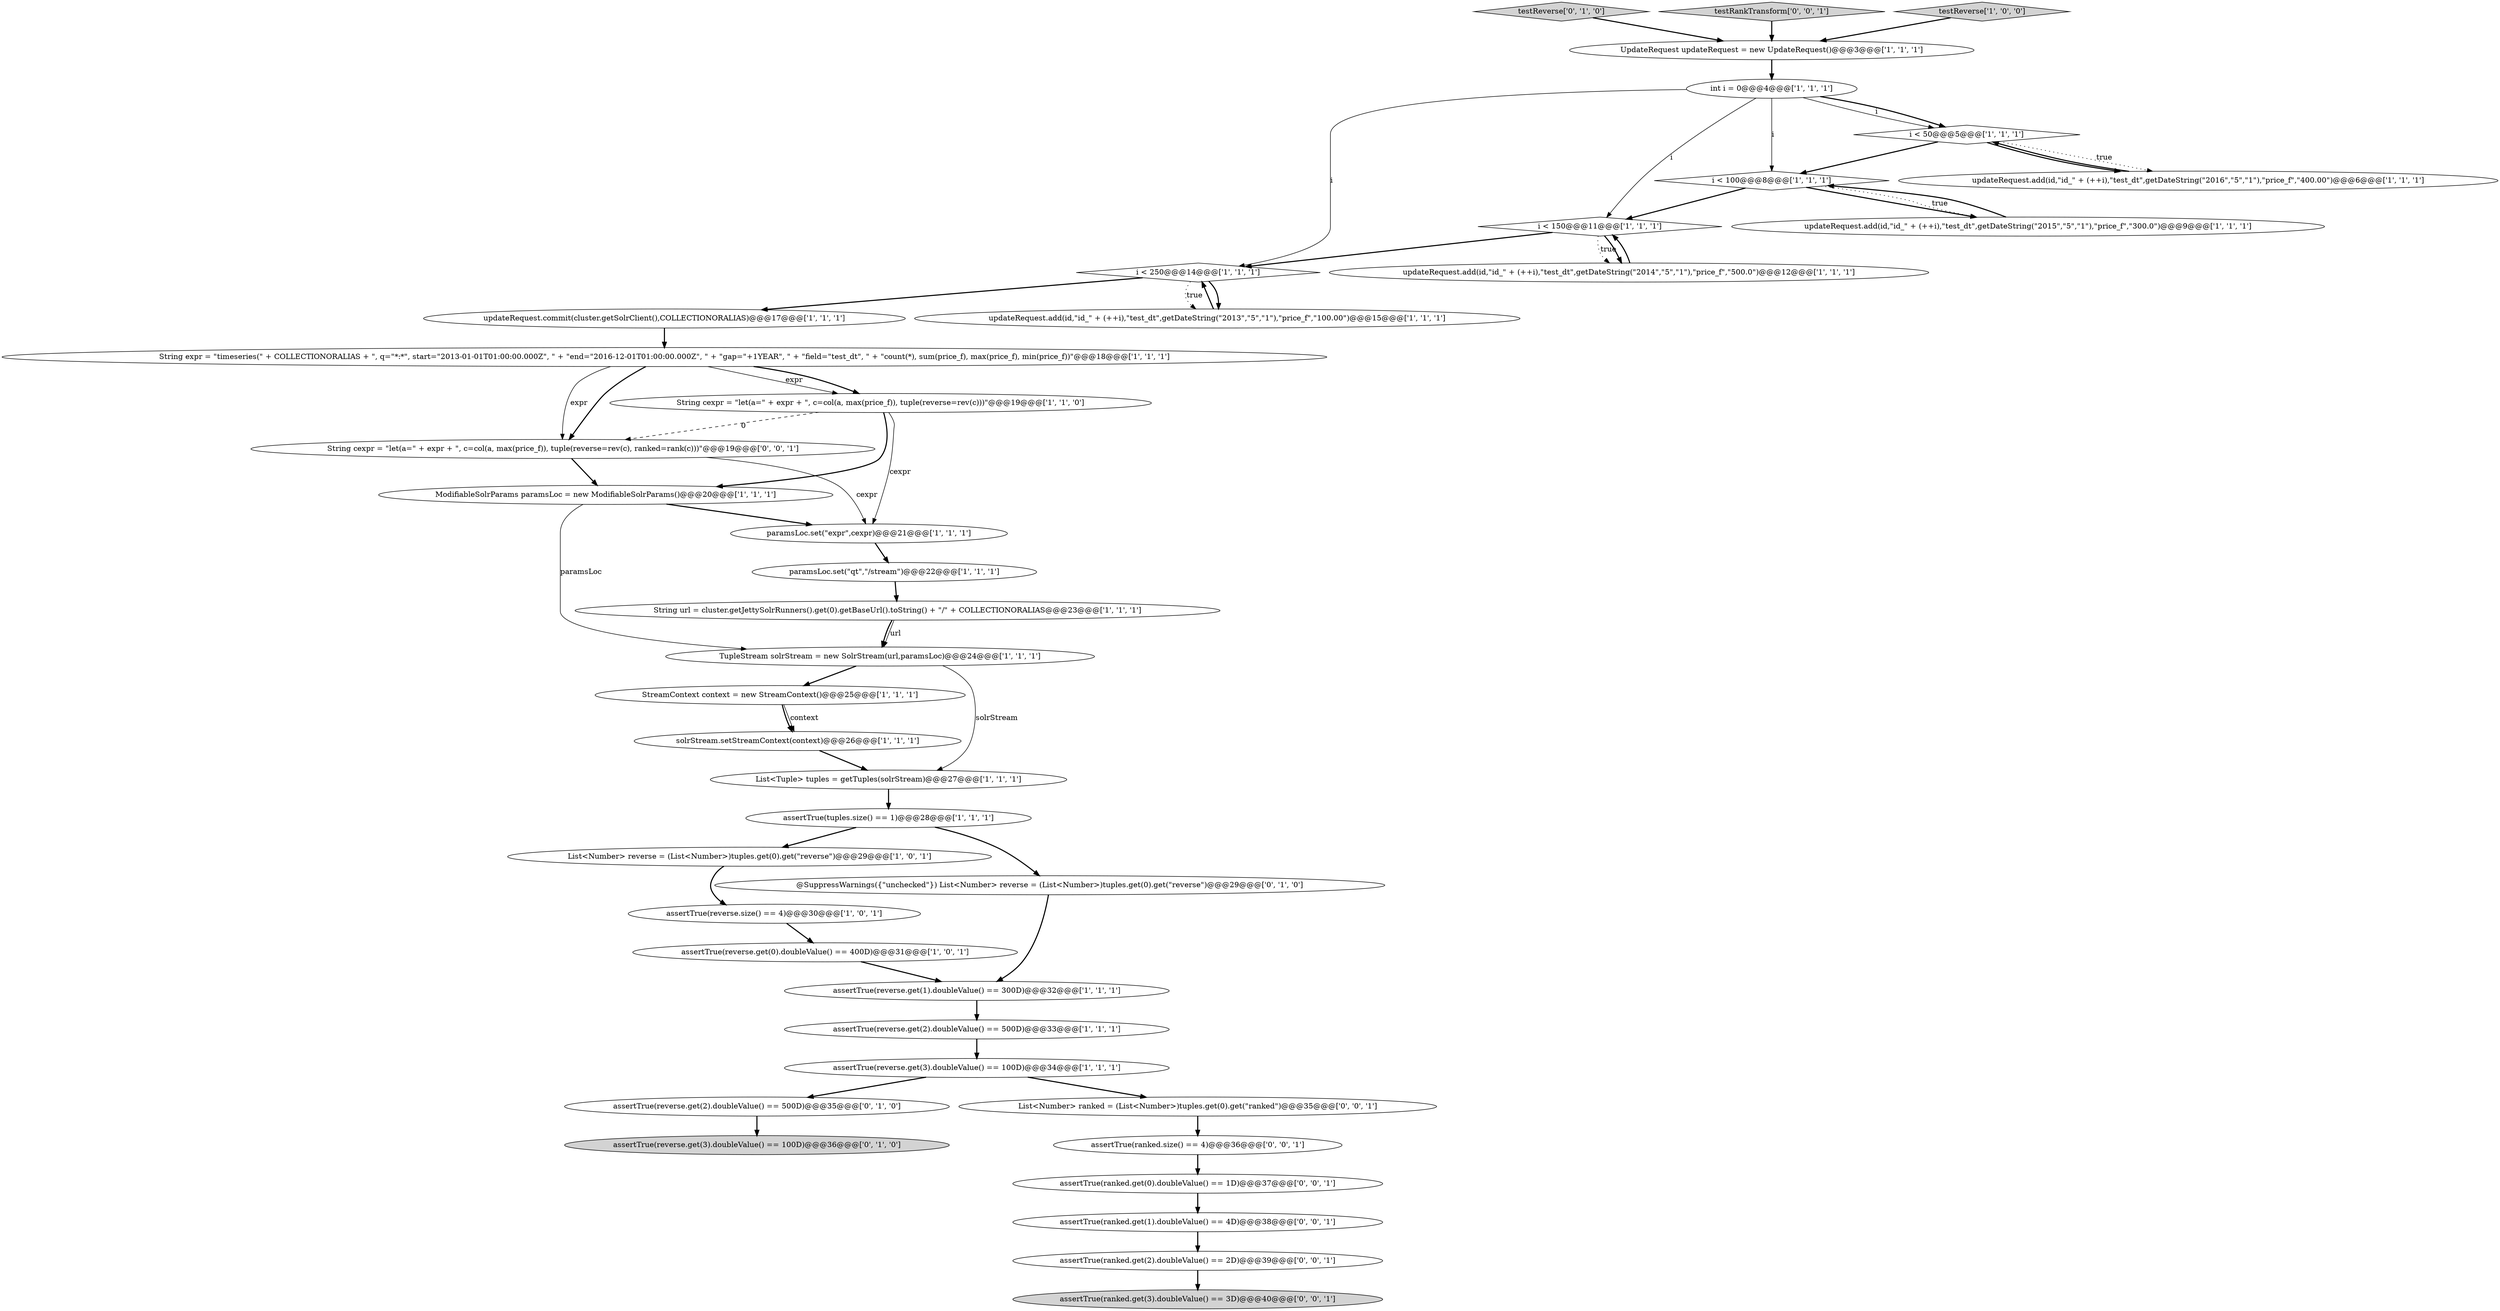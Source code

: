 digraph {
3 [style = filled, label = "updateRequest.commit(cluster.getSolrClient(),COLLECTIONORALIAS)@@@17@@@['1', '1', '1']", fillcolor = white, shape = ellipse image = "AAA0AAABBB1BBB"];
10 [style = filled, label = "assertTrue(reverse.get(0).doubleValue() == 400D)@@@31@@@['1', '0', '1']", fillcolor = white, shape = ellipse image = "AAA0AAABBB1BBB"];
15 [style = filled, label = "paramsLoc.set(\"expr\",cexpr)@@@21@@@['1', '1', '1']", fillcolor = white, shape = ellipse image = "AAA0AAABBB1BBB"];
40 [style = filled, label = "assertTrue(ranked.get(0).doubleValue() == 1D)@@@37@@@['0', '0', '1']", fillcolor = white, shape = ellipse image = "AAA0AAABBB3BBB"];
12 [style = filled, label = "int i = 0@@@4@@@['1', '1', '1']", fillcolor = white, shape = ellipse image = "AAA0AAABBB1BBB"];
17 [style = filled, label = "String cexpr = \"let(a=\" + expr + \", c=col(a, max(price_f)), tuple(reverse=rev(c)))\"@@@19@@@['1', '1', '0']", fillcolor = white, shape = ellipse image = "AAA0AAABBB1BBB"];
9 [style = filled, label = "StreamContext context = new StreamContext()@@@25@@@['1', '1', '1']", fillcolor = white, shape = ellipse image = "AAA0AAABBB1BBB"];
30 [style = filled, label = "assertTrue(reverse.get(2).doubleValue() == 500D)@@@35@@@['0', '1', '0']", fillcolor = white, shape = ellipse image = "AAA0AAABBB2BBB"];
37 [style = filled, label = "assertTrue(ranked.size() == 4)@@@36@@@['0', '0', '1']", fillcolor = white, shape = ellipse image = "AAA0AAABBB3BBB"];
4 [style = filled, label = "paramsLoc.set(\"qt\",\"/stream\")@@@22@@@['1', '1', '1']", fillcolor = white, shape = ellipse image = "AAA0AAABBB1BBB"];
7 [style = filled, label = "updateRequest.add(id,\"id_\" + (++i),\"test_dt\",getDateString(\"2016\",\"5\",\"1\"),\"price_f\",\"400.00\")@@@6@@@['1', '1', '1']", fillcolor = white, shape = ellipse image = "AAA0AAABBB1BBB"];
26 [style = filled, label = "updateRequest.add(id,\"id_\" + (++i),\"test_dt\",getDateString(\"2013\",\"5\",\"1\"),\"price_f\",\"100.00\")@@@15@@@['1', '1', '1']", fillcolor = white, shape = ellipse image = "AAA0AAABBB1BBB"];
21 [style = filled, label = "assertTrue(reverse.size() == 4)@@@30@@@['1', '0', '1']", fillcolor = white, shape = ellipse image = "AAA0AAABBB1BBB"];
34 [style = filled, label = "assertTrue(ranked.get(3).doubleValue() == 3D)@@@40@@@['0', '0', '1']", fillcolor = lightgray, shape = ellipse image = "AAA0AAABBB3BBB"];
22 [style = filled, label = "solrStream.setStreamContext(context)@@@26@@@['1', '1', '1']", fillcolor = white, shape = ellipse image = "AAA0AAABBB1BBB"];
33 [style = filled, label = "assertTrue(ranked.get(1).doubleValue() == 4D)@@@38@@@['0', '0', '1']", fillcolor = white, shape = ellipse image = "AAA0AAABBB3BBB"];
32 [style = filled, label = "assertTrue(reverse.get(3).doubleValue() == 100D)@@@36@@@['0', '1', '0']", fillcolor = lightgray, shape = ellipse image = "AAA0AAABBB2BBB"];
6 [style = filled, label = "i < 100@@@8@@@['1', '1', '1']", fillcolor = white, shape = diamond image = "AAA0AAABBB1BBB"];
23 [style = filled, label = "i < 50@@@5@@@['1', '1', '1']", fillcolor = white, shape = diamond image = "AAA0AAABBB1BBB"];
31 [style = filled, label = "testReverse['0', '1', '0']", fillcolor = lightgray, shape = diamond image = "AAA0AAABBB2BBB"];
28 [style = filled, label = "String url = cluster.getJettySolrRunners().get(0).getBaseUrl().toString() + \"/\" + COLLECTIONORALIAS@@@23@@@['1', '1', '1']", fillcolor = white, shape = ellipse image = "AAA0AAABBB1BBB"];
0 [style = filled, label = "i < 150@@@11@@@['1', '1', '1']", fillcolor = white, shape = diamond image = "AAA0AAABBB1BBB"];
39 [style = filled, label = "testRankTransform['0', '0', '1']", fillcolor = lightgray, shape = diamond image = "AAA0AAABBB3BBB"];
35 [style = filled, label = "List<Number> ranked = (List<Number>)tuples.get(0).get(\"ranked\")@@@35@@@['0', '0', '1']", fillcolor = white, shape = ellipse image = "AAA0AAABBB3BBB"];
1 [style = filled, label = "String expr = \"timeseries(\" + COLLECTIONORALIAS + \", q=\"*:*\", start=\"2013-01-01T01:00:00.000Z\", \" + \"end=\"2016-12-01T01:00:00.000Z\", \" + \"gap=\"+1YEAR\", \" + \"field=\"test_dt\", \" + \"count(*), sum(price_f), max(price_f), min(price_f))\"@@@18@@@['1', '1', '1']", fillcolor = white, shape = ellipse image = "AAA0AAABBB1BBB"];
38 [style = filled, label = "String cexpr = \"let(a=\" + expr + \", c=col(a, max(price_f)), tuple(reverse=rev(c), ranked=rank(c)))\"@@@19@@@['0', '0', '1']", fillcolor = white, shape = ellipse image = "AAA0AAABBB3BBB"];
8 [style = filled, label = "updateRequest.add(id,\"id_\" + (++i),\"test_dt\",getDateString(\"2015\",\"5\",\"1\"),\"price_f\",\"300.0\")@@@9@@@['1', '1', '1']", fillcolor = white, shape = ellipse image = "AAA0AAABBB1BBB"];
36 [style = filled, label = "assertTrue(ranked.get(2).doubleValue() == 2D)@@@39@@@['0', '0', '1']", fillcolor = white, shape = ellipse image = "AAA0AAABBB3BBB"];
20 [style = filled, label = "assertTrue(tuples.size() == 1)@@@28@@@['1', '1', '1']", fillcolor = white, shape = ellipse image = "AAA0AAABBB1BBB"];
25 [style = filled, label = "i < 250@@@14@@@['1', '1', '1']", fillcolor = white, shape = diamond image = "AAA0AAABBB1BBB"];
14 [style = filled, label = "List<Tuple> tuples = getTuples(solrStream)@@@27@@@['1', '1', '1']", fillcolor = white, shape = ellipse image = "AAA0AAABBB1BBB"];
19 [style = filled, label = "ModifiableSolrParams paramsLoc = new ModifiableSolrParams()@@@20@@@['1', '1', '1']", fillcolor = white, shape = ellipse image = "AAA0AAABBB1BBB"];
2 [style = filled, label = "TupleStream solrStream = new SolrStream(url,paramsLoc)@@@24@@@['1', '1', '1']", fillcolor = white, shape = ellipse image = "AAA0AAABBB1BBB"];
5 [style = filled, label = "List<Number> reverse = (List<Number>)tuples.get(0).get(\"reverse\")@@@29@@@['1', '0', '1']", fillcolor = white, shape = ellipse image = "AAA0AAABBB1BBB"];
13 [style = filled, label = "testReverse['1', '0', '0']", fillcolor = lightgray, shape = diamond image = "AAA0AAABBB1BBB"];
27 [style = filled, label = "UpdateRequest updateRequest = new UpdateRequest()@@@3@@@['1', '1', '1']", fillcolor = white, shape = ellipse image = "AAA0AAABBB1BBB"];
18 [style = filled, label = "assertTrue(reverse.get(3).doubleValue() == 100D)@@@34@@@['1', '1', '1']", fillcolor = white, shape = ellipse image = "AAA0AAABBB1BBB"];
11 [style = filled, label = "assertTrue(reverse.get(1).doubleValue() == 300D)@@@32@@@['1', '1', '1']", fillcolor = white, shape = ellipse image = "AAA0AAABBB1BBB"];
16 [style = filled, label = "updateRequest.add(id,\"id_\" + (++i),\"test_dt\",getDateString(\"2014\",\"5\",\"1\"),\"price_f\",\"500.0\")@@@12@@@['1', '1', '1']", fillcolor = white, shape = ellipse image = "AAA0AAABBB1BBB"];
24 [style = filled, label = "assertTrue(reverse.get(2).doubleValue() == 500D)@@@33@@@['1', '1', '1']", fillcolor = white, shape = ellipse image = "AAA0AAABBB1BBB"];
29 [style = filled, label = "@SuppressWarnings({\"unchecked\"}) List<Number> reverse = (List<Number>)tuples.get(0).get(\"reverse\")@@@29@@@['0', '1', '0']", fillcolor = white, shape = ellipse image = "AAA0AAABBB2BBB"];
28->2 [style = solid, label="url"];
9->22 [style = bold, label=""];
7->23 [style = bold, label=""];
0->16 [style = dotted, label="true"];
25->3 [style = bold, label=""];
27->12 [style = bold, label=""];
24->18 [style = bold, label=""];
12->0 [style = solid, label="i"];
17->19 [style = bold, label=""];
20->5 [style = bold, label=""];
6->0 [style = bold, label=""];
25->26 [style = bold, label=""];
15->4 [style = bold, label=""];
1->17 [style = solid, label="expr"];
16->0 [style = bold, label=""];
19->15 [style = bold, label=""];
38->19 [style = bold, label=""];
39->27 [style = bold, label=""];
40->33 [style = bold, label=""];
10->11 [style = bold, label=""];
8->6 [style = bold, label=""];
0->25 [style = bold, label=""];
12->23 [style = bold, label=""];
38->15 [style = solid, label="cexpr"];
11->24 [style = bold, label=""];
25->26 [style = dotted, label="true"];
6->8 [style = bold, label=""];
21->10 [style = bold, label=""];
17->15 [style = solid, label="cexpr"];
3->1 [style = bold, label=""];
23->7 [style = dotted, label="true"];
26->25 [style = bold, label=""];
2->9 [style = bold, label=""];
6->8 [style = dotted, label="true"];
4->28 [style = bold, label=""];
23->6 [style = bold, label=""];
37->40 [style = bold, label=""];
13->27 [style = bold, label=""];
5->21 [style = bold, label=""];
22->14 [style = bold, label=""];
1->38 [style = solid, label="expr"];
36->34 [style = bold, label=""];
12->25 [style = solid, label="i"];
9->22 [style = solid, label="context"];
30->32 [style = bold, label=""];
35->37 [style = bold, label=""];
17->38 [style = dashed, label="0"];
1->17 [style = bold, label=""];
12->23 [style = solid, label="i"];
12->6 [style = solid, label="i"];
19->2 [style = solid, label="paramsLoc"];
2->14 [style = solid, label="solrStream"];
23->7 [style = bold, label=""];
20->29 [style = bold, label=""];
1->38 [style = bold, label=""];
33->36 [style = bold, label=""];
18->30 [style = bold, label=""];
28->2 [style = bold, label=""];
31->27 [style = bold, label=""];
18->35 [style = bold, label=""];
14->20 [style = bold, label=""];
29->11 [style = bold, label=""];
0->16 [style = bold, label=""];
}
